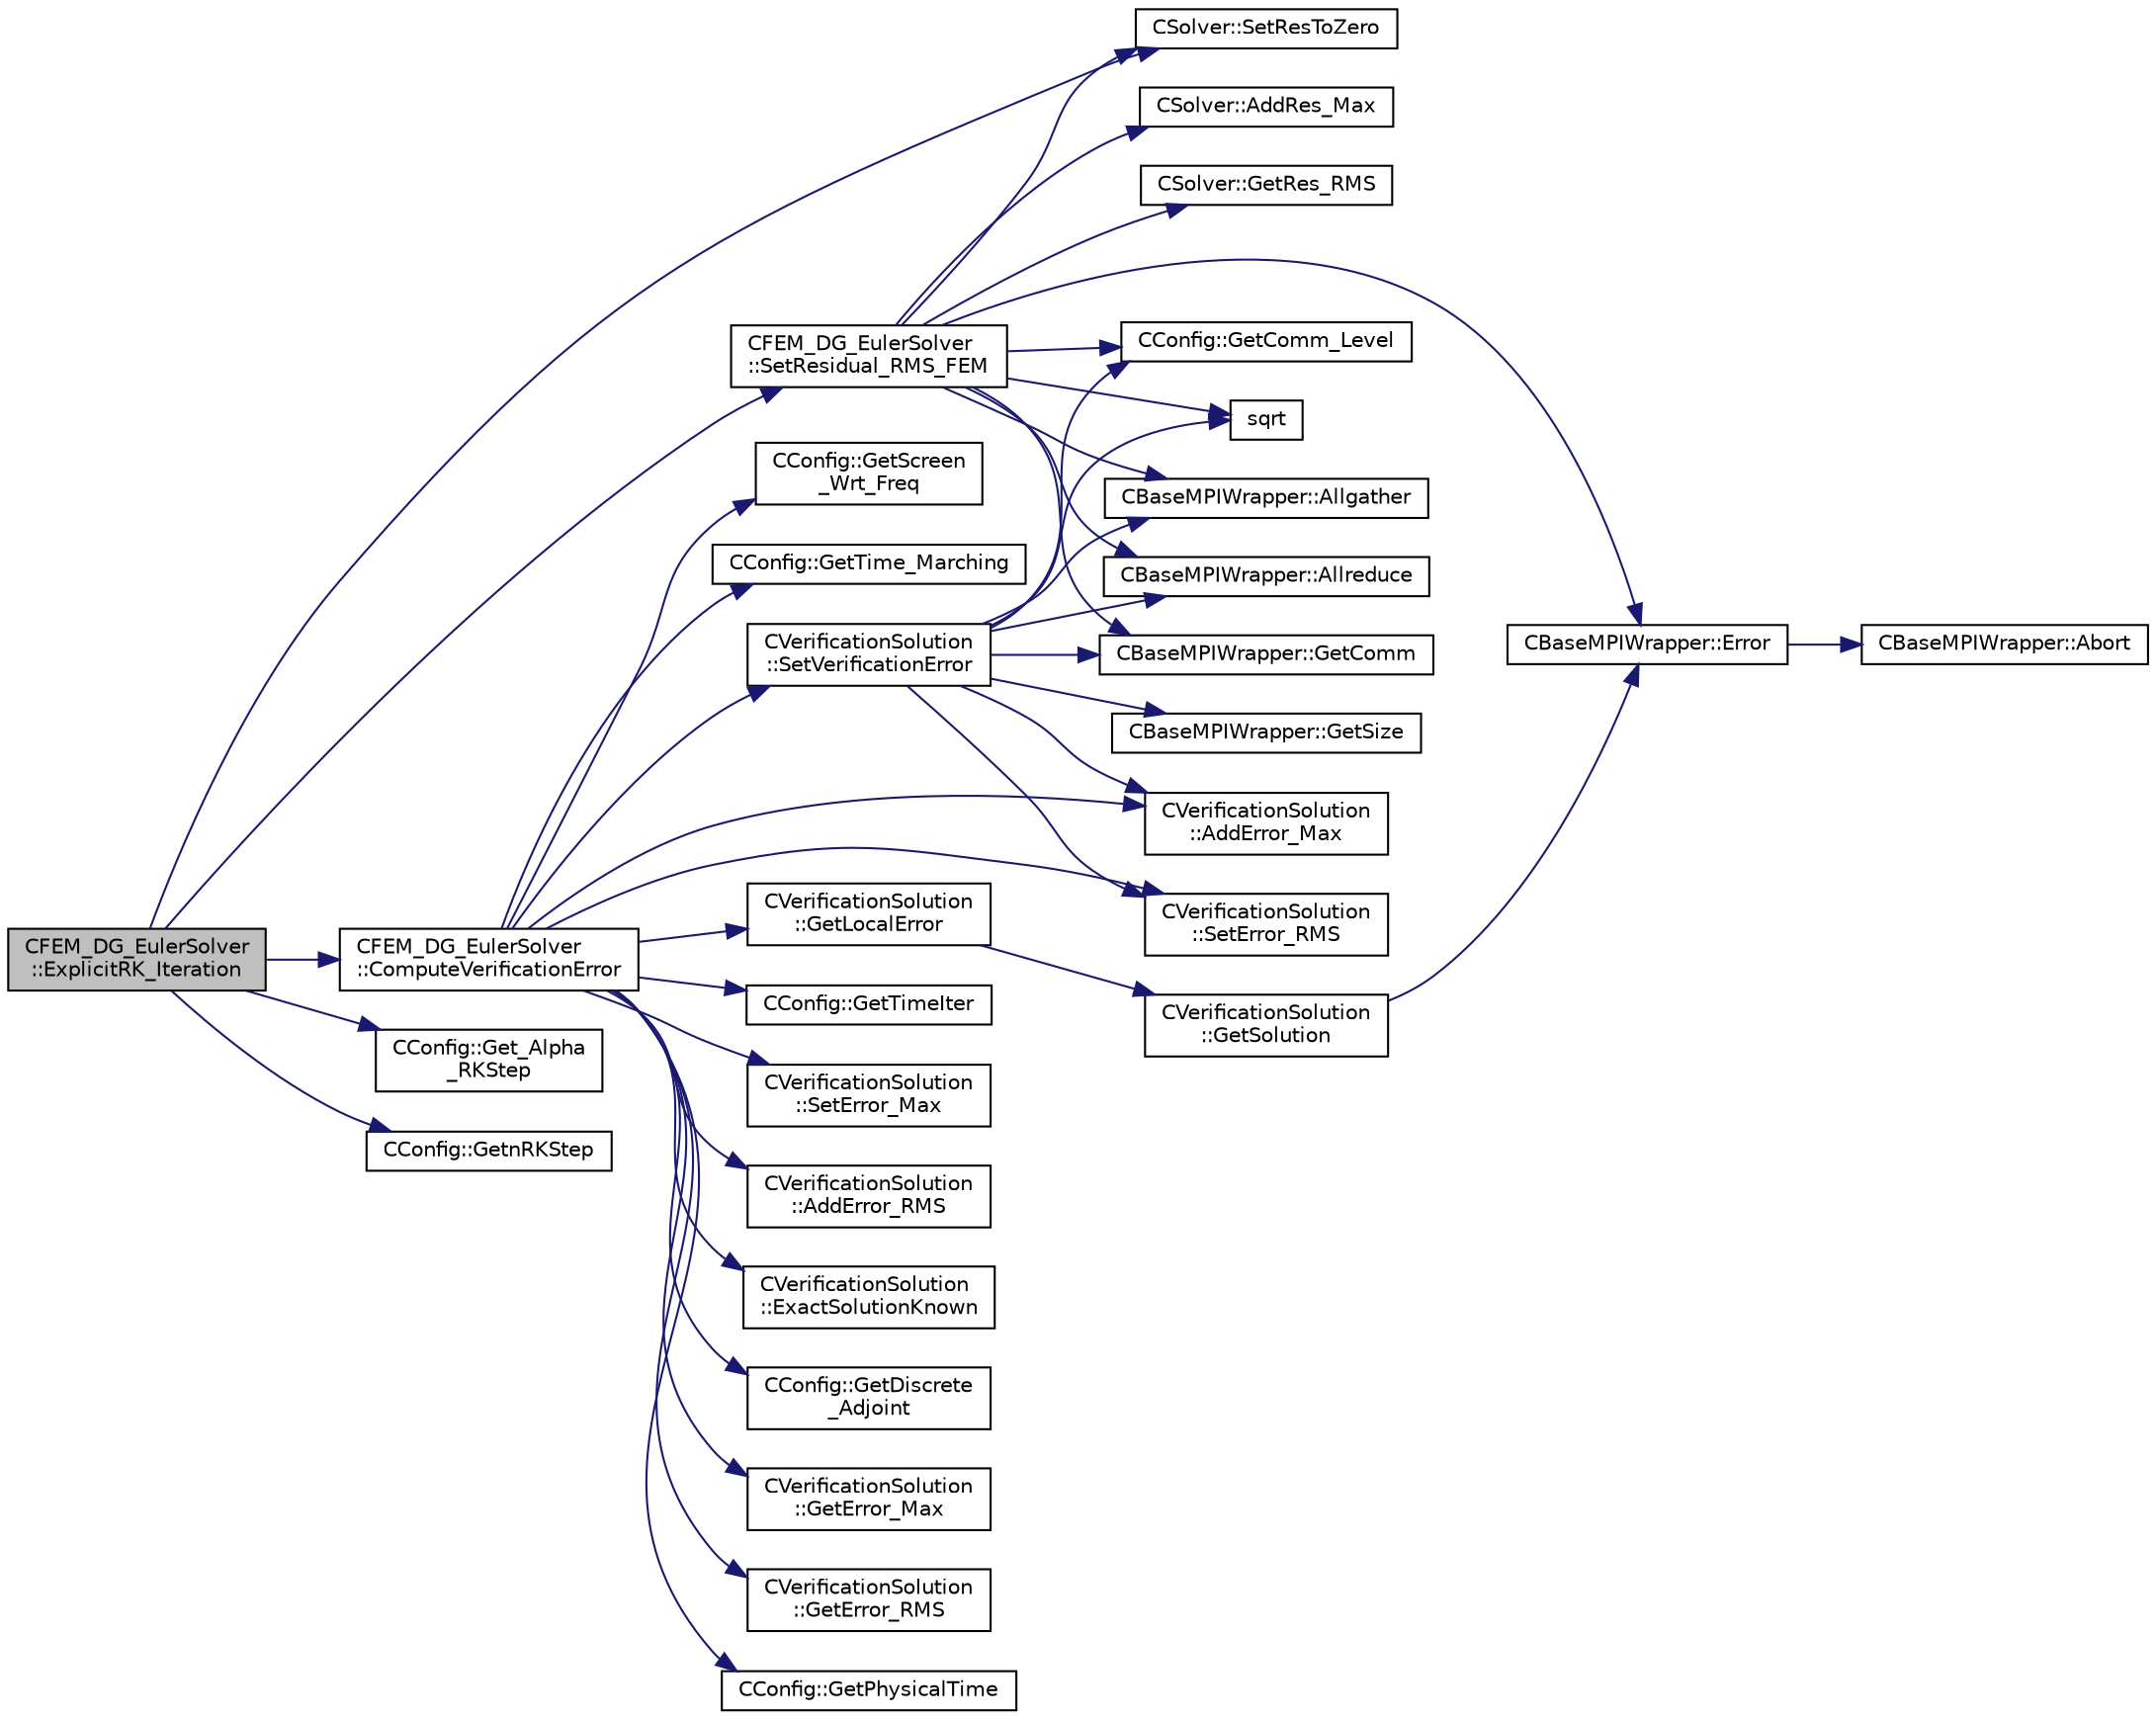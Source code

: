 digraph "CFEM_DG_EulerSolver::ExplicitRK_Iteration"
{
 // LATEX_PDF_SIZE
  edge [fontname="Helvetica",fontsize="10",labelfontname="Helvetica",labelfontsize="10"];
  node [fontname="Helvetica",fontsize="10",shape=record];
  rankdir="LR";
  Node1 [label="CFEM_DG_EulerSolver\l::ExplicitRK_Iteration",height=0.2,width=0.4,color="black", fillcolor="grey75", style="filled", fontcolor="black",tooltip="Update the solution using a Runge-Kutta scheme."];
  Node1 -> Node2 [color="midnightblue",fontsize="10",style="solid",fontname="Helvetica"];
  Node2 [label="CFEM_DG_EulerSolver\l::ComputeVerificationError",height=0.2,width=0.4,color="black", fillcolor="white", style="filled",URL="$classCFEM__DG__EulerSolver.html#a141f2b877000daec03e9aeb68ce6aebf",tooltip="Compute the global error measures (L2, Linf) for verification cases."];
  Node2 -> Node3 [color="midnightblue",fontsize="10",style="solid",fontname="Helvetica"];
  Node3 [label="CVerificationSolution\l::AddError_Max",height=0.2,width=0.4,color="black", fillcolor="white", style="filled",URL="$classCVerificationSolution.html#a7bb9d35559c3a895ad82886181814931",tooltip="Increment the global maximum error for verification cases."];
  Node2 -> Node4 [color="midnightblue",fontsize="10",style="solid",fontname="Helvetica"];
  Node4 [label="CVerificationSolution\l::AddError_RMS",height=0.2,width=0.4,color="black", fillcolor="white", style="filled",URL="$classCVerificationSolution.html#a275d10faa1fca4b4b61c9688f1d50b93",tooltip="Increments the global RMS error for verification cases."];
  Node2 -> Node5 [color="midnightblue",fontsize="10",style="solid",fontname="Helvetica"];
  Node5 [label="CVerificationSolution\l::ExactSolutionKnown",height=0.2,width=0.4,color="black", fillcolor="white", style="filled",URL="$classCVerificationSolution.html#ab2c5b1c7a9bef0eb9689d4b8e3b1236d",tooltip="Whether or not the exact solution is known for this verification solution."];
  Node2 -> Node6 [color="midnightblue",fontsize="10",style="solid",fontname="Helvetica"];
  Node6 [label="CConfig::GetDiscrete\l_Adjoint",height=0.2,width=0.4,color="black", fillcolor="white", style="filled",URL="$classCConfig.html#ab3928c4e6debcf50dcd0d38985f6980c",tooltip="Get the indicator whether we are solving an discrete adjoint problem."];
  Node2 -> Node7 [color="midnightblue",fontsize="10",style="solid",fontname="Helvetica"];
  Node7 [label="CVerificationSolution\l::GetError_Max",height=0.2,width=0.4,color="black", fillcolor="white", style="filled",URL="$classCVerificationSolution.html#a5fd9a5bb471932e03b72933691af916a",tooltip="Get the global maximum error for verification cases."];
  Node2 -> Node8 [color="midnightblue",fontsize="10",style="solid",fontname="Helvetica"];
  Node8 [label="CVerificationSolution\l::GetError_RMS",height=0.2,width=0.4,color="black", fillcolor="white", style="filled",URL="$classCVerificationSolution.html#a30a14b2a6e848b0fa92b5fbd8ec3a476",tooltip="Get the global RMS error for verification cases."];
  Node2 -> Node9 [color="midnightblue",fontsize="10",style="solid",fontname="Helvetica"];
  Node9 [label="CVerificationSolution\l::GetLocalError",height=0.2,width=0.4,color="black", fillcolor="white", style="filled",URL="$classCVerificationSolution.html#a894a4b9e9e4e9c2977739693cd01bd62",tooltip="Get the local error defined as the local solution minus the verification solution."];
  Node9 -> Node10 [color="midnightblue",fontsize="10",style="solid",fontname="Helvetica"];
  Node10 [label="CVerificationSolution\l::GetSolution",height=0.2,width=0.4,color="black", fillcolor="white", style="filled",URL="$classCVerificationSolution.html#a192fbe5cbcd3b6df65271ad0547bc181",tooltip="Get the exact solution at the current position and time."];
  Node10 -> Node11 [color="midnightblue",fontsize="10",style="solid",fontname="Helvetica"];
  Node11 [label="CBaseMPIWrapper::Error",height=0.2,width=0.4,color="black", fillcolor="white", style="filled",URL="$classCBaseMPIWrapper.html#a04457c47629bda56704e6a8804833eeb",tooltip=" "];
  Node11 -> Node12 [color="midnightblue",fontsize="10",style="solid",fontname="Helvetica"];
  Node12 [label="CBaseMPIWrapper::Abort",height=0.2,width=0.4,color="black", fillcolor="white", style="filled",URL="$classCBaseMPIWrapper.html#af7297d861dca86b45cf561b6ab642e8f",tooltip=" "];
  Node2 -> Node13 [color="midnightblue",fontsize="10",style="solid",fontname="Helvetica"];
  Node13 [label="CConfig::GetPhysicalTime",height=0.2,width=0.4,color="black", fillcolor="white", style="filled",URL="$classCConfig.html#a4f4842f072c0484236e776956ff41cbb",tooltip="Get the current physical time."];
  Node2 -> Node14 [color="midnightblue",fontsize="10",style="solid",fontname="Helvetica"];
  Node14 [label="CConfig::GetScreen\l_Wrt_Freq",height=0.2,width=0.4,color="black", fillcolor="white", style="filled",URL="$classCConfig.html#ad43daa81fef55ee2c14498294308bad5",tooltip="GetScreen_Wrt_Freq_Inner."];
  Node2 -> Node15 [color="midnightblue",fontsize="10",style="solid",fontname="Helvetica"];
  Node15 [label="CConfig::GetTime_Marching",height=0.2,width=0.4,color="black", fillcolor="white", style="filled",URL="$classCConfig.html#ac47e04d76ce865893a94dcedd3c9b6a5",tooltip="Provides information about the time integration, and change the write in the output files information..."];
  Node2 -> Node16 [color="midnightblue",fontsize="10",style="solid",fontname="Helvetica"];
  Node16 [label="CConfig::GetTimeIter",height=0.2,width=0.4,color="black", fillcolor="white", style="filled",URL="$classCConfig.html#aec6051895c2e4f593a5c245104548b78",tooltip="Get the current time iteration number."];
  Node2 -> Node17 [color="midnightblue",fontsize="10",style="solid",fontname="Helvetica"];
  Node17 [label="CVerificationSolution\l::SetError_Max",height=0.2,width=0.4,color="black", fillcolor="white", style="filled",URL="$classCVerificationSolution.html#a8484d5418569b1c807fd8a8f16570b39",tooltip="Set the global maximum error for verification cases."];
  Node2 -> Node18 [color="midnightblue",fontsize="10",style="solid",fontname="Helvetica"];
  Node18 [label="CVerificationSolution\l::SetError_RMS",height=0.2,width=0.4,color="black", fillcolor="white", style="filled",URL="$classCVerificationSolution.html#afcba935bd5dfc0e5c8bd252b27db85ab",tooltip="Set the global RMS error for verification cases."];
  Node2 -> Node19 [color="midnightblue",fontsize="10",style="solid",fontname="Helvetica"];
  Node19 [label="CVerificationSolution\l::SetVerificationError",height=0.2,width=0.4,color="black", fillcolor="white", style="filled",URL="$classCVerificationSolution.html#a467e0ccdb07f223326549273ddeb9fa9",tooltip="Calculate the global error metrics for verification cases."];
  Node19 -> Node3 [color="midnightblue",fontsize="10",style="solid",fontname="Helvetica"];
  Node19 -> Node20 [color="midnightblue",fontsize="10",style="solid",fontname="Helvetica"];
  Node20 [label="CBaseMPIWrapper::Allgather",height=0.2,width=0.4,color="black", fillcolor="white", style="filled",URL="$classCBaseMPIWrapper.html#a137ef06ade0c4f94d2a61f9b8817b6a7",tooltip=" "];
  Node19 -> Node21 [color="midnightblue",fontsize="10",style="solid",fontname="Helvetica"];
  Node21 [label="CBaseMPIWrapper::Allreduce",height=0.2,width=0.4,color="black", fillcolor="white", style="filled",URL="$classCBaseMPIWrapper.html#a381d4b3738c09d92ee1ae9f89715b541",tooltip=" "];
  Node19 -> Node22 [color="midnightblue",fontsize="10",style="solid",fontname="Helvetica"];
  Node22 [label="CBaseMPIWrapper::GetComm",height=0.2,width=0.4,color="black", fillcolor="white", style="filled",URL="$classCBaseMPIWrapper.html#a8154391fc3522954802889d81d4ef5da",tooltip=" "];
  Node19 -> Node23 [color="midnightblue",fontsize="10",style="solid",fontname="Helvetica"];
  Node23 [label="CConfig::GetComm_Level",height=0.2,width=0.4,color="black", fillcolor="white", style="filled",URL="$classCConfig.html#aa495414133c826e5f6651d4ce82d0ef6",tooltip="Get the level of MPI communications to be performed."];
  Node19 -> Node24 [color="midnightblue",fontsize="10",style="solid",fontname="Helvetica"];
  Node24 [label="CBaseMPIWrapper::GetSize",height=0.2,width=0.4,color="black", fillcolor="white", style="filled",URL="$classCBaseMPIWrapper.html#a3a60032ab9d3e6197ca2796cfb37c4e2",tooltip=" "];
  Node19 -> Node18 [color="midnightblue",fontsize="10",style="solid",fontname="Helvetica"];
  Node19 -> Node25 [color="midnightblue",fontsize="10",style="solid",fontname="Helvetica"];
  Node25 [label="sqrt",height=0.2,width=0.4,color="black", fillcolor="white", style="filled",URL="$group__SIMD.html#ga54a1925ab40fb4249ea255072520de35",tooltip=" "];
  Node1 -> Node26 [color="midnightblue",fontsize="10",style="solid",fontname="Helvetica"];
  Node26 [label="CConfig::Get_Alpha\l_RKStep",height=0.2,width=0.4,color="black", fillcolor="white", style="filled",URL="$classCConfig.html#a89f3488d0ba3cc7e3760db769d5d7db1",tooltip="Get the alpha (convective) coefficients for the Runge-Kutta integration scheme."];
  Node1 -> Node27 [color="midnightblue",fontsize="10",style="solid",fontname="Helvetica"];
  Node27 [label="CConfig::GetnRKStep",height=0.2,width=0.4,color="black", fillcolor="white", style="filled",URL="$classCConfig.html#ad7a9f8395228626e0f73b26e3674f61a",tooltip="Get the number of Runge-Kutta steps."];
  Node1 -> Node28 [color="midnightblue",fontsize="10",style="solid",fontname="Helvetica"];
  Node28 [label="CFEM_DG_EulerSolver\l::SetResidual_RMS_FEM",height=0.2,width=0.4,color="black", fillcolor="white", style="filled",URL="$classCFEM__DG__EulerSolver.html#a34550ee1621eeabc419e7ddb64c0b52e",tooltip="Update the solution using the classical fourth-order Runge-Kutta scheme."];
  Node28 -> Node29 [color="midnightblue",fontsize="10",style="solid",fontname="Helvetica"];
  Node29 [label="CSolver::AddRes_Max",height=0.2,width=0.4,color="black", fillcolor="white", style="filled",URL="$classCSolver.html#af5f5107e5a9ce6b9b97a4a96aef30245",tooltip="Adds the maximal residual, this is useful for the convergence history."];
  Node28 -> Node20 [color="midnightblue",fontsize="10",style="solid",fontname="Helvetica"];
  Node28 -> Node21 [color="midnightblue",fontsize="10",style="solid",fontname="Helvetica"];
  Node28 -> Node11 [color="midnightblue",fontsize="10",style="solid",fontname="Helvetica"];
  Node28 -> Node22 [color="midnightblue",fontsize="10",style="solid",fontname="Helvetica"];
  Node28 -> Node23 [color="midnightblue",fontsize="10",style="solid",fontname="Helvetica"];
  Node28 -> Node30 [color="midnightblue",fontsize="10",style="solid",fontname="Helvetica"];
  Node30 [label="CSolver::GetRes_RMS",height=0.2,width=0.4,color="black", fillcolor="white", style="filled",URL="$classCSolver.html#a2e07e4867f2db7ac98c8332c9476c361",tooltip="Get the maximal residual, this is useful for the convergence history."];
  Node28 -> Node31 [color="midnightblue",fontsize="10",style="solid",fontname="Helvetica"];
  Node31 [label="CSolver::SetResToZero",height=0.2,width=0.4,color="black", fillcolor="white", style="filled",URL="$classCSolver.html#a7ede16ff7b3e95bcbaa3eabd99fdf648",tooltip="Set the RMS and MAX residual to zero."];
  Node28 -> Node25 [color="midnightblue",fontsize="10",style="solid",fontname="Helvetica"];
  Node1 -> Node31 [color="midnightblue",fontsize="10",style="solid",fontname="Helvetica"];
}
